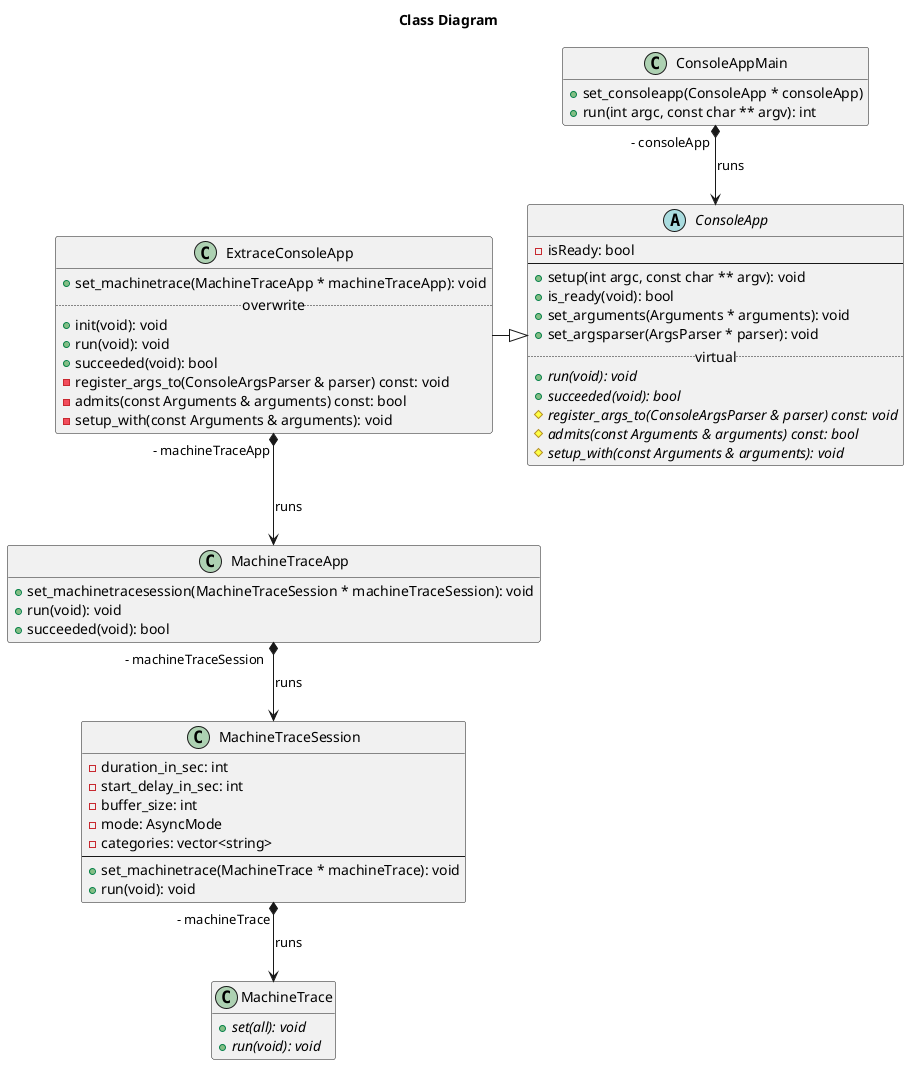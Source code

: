 @startuml

title Class Diagram

class ConsoleAppMain {
  + set_consoleapp(ConsoleApp * consoleApp)
  + run(int argc, const char ** argv): int
}
hide ConsoleAppMain fields

abstract class ConsoleApp {
  - isReady: bool
  --
  + setup(int argc, const char ** argv): void
  + is_ready(void): bool
  + set_arguments(Arguments * arguments): void
  + set_argsparser(ArgsParser * parser): void
  ..virtual..
  + {abstract} run(void): void
  + {abstract} succeeded(void): bool
  # {abstract} register_args_to(ConsoleArgsParser & parser) const: void
  # {abstract} admits(const Arguments & arguments) const: bool
  # {abstract} setup_with(const Arguments & arguments): void
}

class ExtraceConsoleApp {
  + set_machinetrace(MachineTraceApp * machineTraceApp): void
  ..overwrite..
  + init(void): void
  + run(void): void
  + succeeded(void): bool
  - register_args_to(ConsoleArgsParser & parser) const: void
  - admits(const Arguments & arguments) const: bool
  - setup_with(const Arguments & arguments): void
}
hide ExtraceConsoleApp fields

class MachineTraceApp {
  + set_machinetracesession(MachineTraceSession * machineTraceSession): void
  + run(void): void
  + succeeded(void): bool
}
hide MachineTraceApp fields

class MachineTraceSession {
  - duration_in_sec: int
  - start_delay_in_sec: int
  - buffer_size: int
  - mode: AsyncMode
  - categories: vector<string>
  --
  + set_machinetrace(MachineTrace * machineTrace): void
  + run(void): void
}

class MachineTrace {
  {abstract} + set(all): void
  {abstract} + run(void): void
}
hide MachineTrace fields

ConsoleAppMain "- consoleApp" *--> ConsoleApp: runs
ExtraceConsoleApp -|> ConsoleApp
ExtraceConsoleApp "- machineTraceApp" *--> MachineTraceApp: runs
MachineTraceApp "- machineTraceSession" *--> MachineTraceSession: runs
MachineTraceSession "- machineTrace" *--> MachineTrace: runs

@enduml